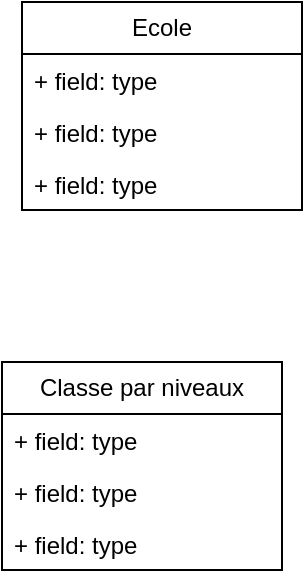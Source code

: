 <mxfile version="24.7.6">
  <diagram name="Page-1" id="5e1hApsxt1_k2KYxcRRe">
    <mxGraphModel dx="1002" dy="575" grid="1" gridSize="10" guides="1" tooltips="1" connect="1" arrows="1" fold="1" page="1" pageScale="1" pageWidth="827" pageHeight="1169" math="0" shadow="0">
      <root>
        <mxCell id="0" />
        <mxCell id="1" parent="0" />
        <mxCell id="7RP-uATYo-zg8z5QoFsl-6" value="Ecole" style="swimlane;fontStyle=0;childLayout=stackLayout;horizontal=1;startSize=26;fillColor=none;horizontalStack=0;resizeParent=1;resizeParentMax=0;resizeLast=0;collapsible=1;marginBottom=0;whiteSpace=wrap;html=1;" vertex="1" parent="1">
          <mxGeometry x="110" y="90" width="140" height="104" as="geometry" />
        </mxCell>
        <mxCell id="7RP-uATYo-zg8z5QoFsl-7" value="+ field: type" style="text;strokeColor=none;fillColor=none;align=left;verticalAlign=top;spacingLeft=4;spacingRight=4;overflow=hidden;rotatable=0;points=[[0,0.5],[1,0.5]];portConstraint=eastwest;whiteSpace=wrap;html=1;" vertex="1" parent="7RP-uATYo-zg8z5QoFsl-6">
          <mxGeometry y="26" width="140" height="26" as="geometry" />
        </mxCell>
        <mxCell id="7RP-uATYo-zg8z5QoFsl-8" value="+ field: type" style="text;strokeColor=none;fillColor=none;align=left;verticalAlign=top;spacingLeft=4;spacingRight=4;overflow=hidden;rotatable=0;points=[[0,0.5],[1,0.5]];portConstraint=eastwest;whiteSpace=wrap;html=1;" vertex="1" parent="7RP-uATYo-zg8z5QoFsl-6">
          <mxGeometry y="52" width="140" height="26" as="geometry" />
        </mxCell>
        <mxCell id="7RP-uATYo-zg8z5QoFsl-9" value="+ field: type" style="text;strokeColor=none;fillColor=none;align=left;verticalAlign=top;spacingLeft=4;spacingRight=4;overflow=hidden;rotatable=0;points=[[0,0.5],[1,0.5]];portConstraint=eastwest;whiteSpace=wrap;html=1;" vertex="1" parent="7RP-uATYo-zg8z5QoFsl-6">
          <mxGeometry y="78" width="140" height="26" as="geometry" />
        </mxCell>
        <mxCell id="7RP-uATYo-zg8z5QoFsl-10" value="Classe par niveaux" style="swimlane;fontStyle=0;childLayout=stackLayout;horizontal=1;startSize=26;fillColor=none;horizontalStack=0;resizeParent=1;resizeParentMax=0;resizeLast=0;collapsible=1;marginBottom=0;whiteSpace=wrap;html=1;" vertex="1" parent="1">
          <mxGeometry x="100" y="270" width="140" height="104" as="geometry" />
        </mxCell>
        <mxCell id="7RP-uATYo-zg8z5QoFsl-11" value="+ field: type" style="text;strokeColor=none;fillColor=none;align=left;verticalAlign=top;spacingLeft=4;spacingRight=4;overflow=hidden;rotatable=0;points=[[0,0.5],[1,0.5]];portConstraint=eastwest;whiteSpace=wrap;html=1;" vertex="1" parent="7RP-uATYo-zg8z5QoFsl-10">
          <mxGeometry y="26" width="140" height="26" as="geometry" />
        </mxCell>
        <mxCell id="7RP-uATYo-zg8z5QoFsl-12" value="+ field: type" style="text;strokeColor=none;fillColor=none;align=left;verticalAlign=top;spacingLeft=4;spacingRight=4;overflow=hidden;rotatable=0;points=[[0,0.5],[1,0.5]];portConstraint=eastwest;whiteSpace=wrap;html=1;" vertex="1" parent="7RP-uATYo-zg8z5QoFsl-10">
          <mxGeometry y="52" width="140" height="26" as="geometry" />
        </mxCell>
        <mxCell id="7RP-uATYo-zg8z5QoFsl-13" value="+ field: type" style="text;strokeColor=none;fillColor=none;align=left;verticalAlign=top;spacingLeft=4;spacingRight=4;overflow=hidden;rotatable=0;points=[[0,0.5],[1,0.5]];portConstraint=eastwest;whiteSpace=wrap;html=1;" vertex="1" parent="7RP-uATYo-zg8z5QoFsl-10">
          <mxGeometry y="78" width="140" height="26" as="geometry" />
        </mxCell>
      </root>
    </mxGraphModel>
  </diagram>
</mxfile>

